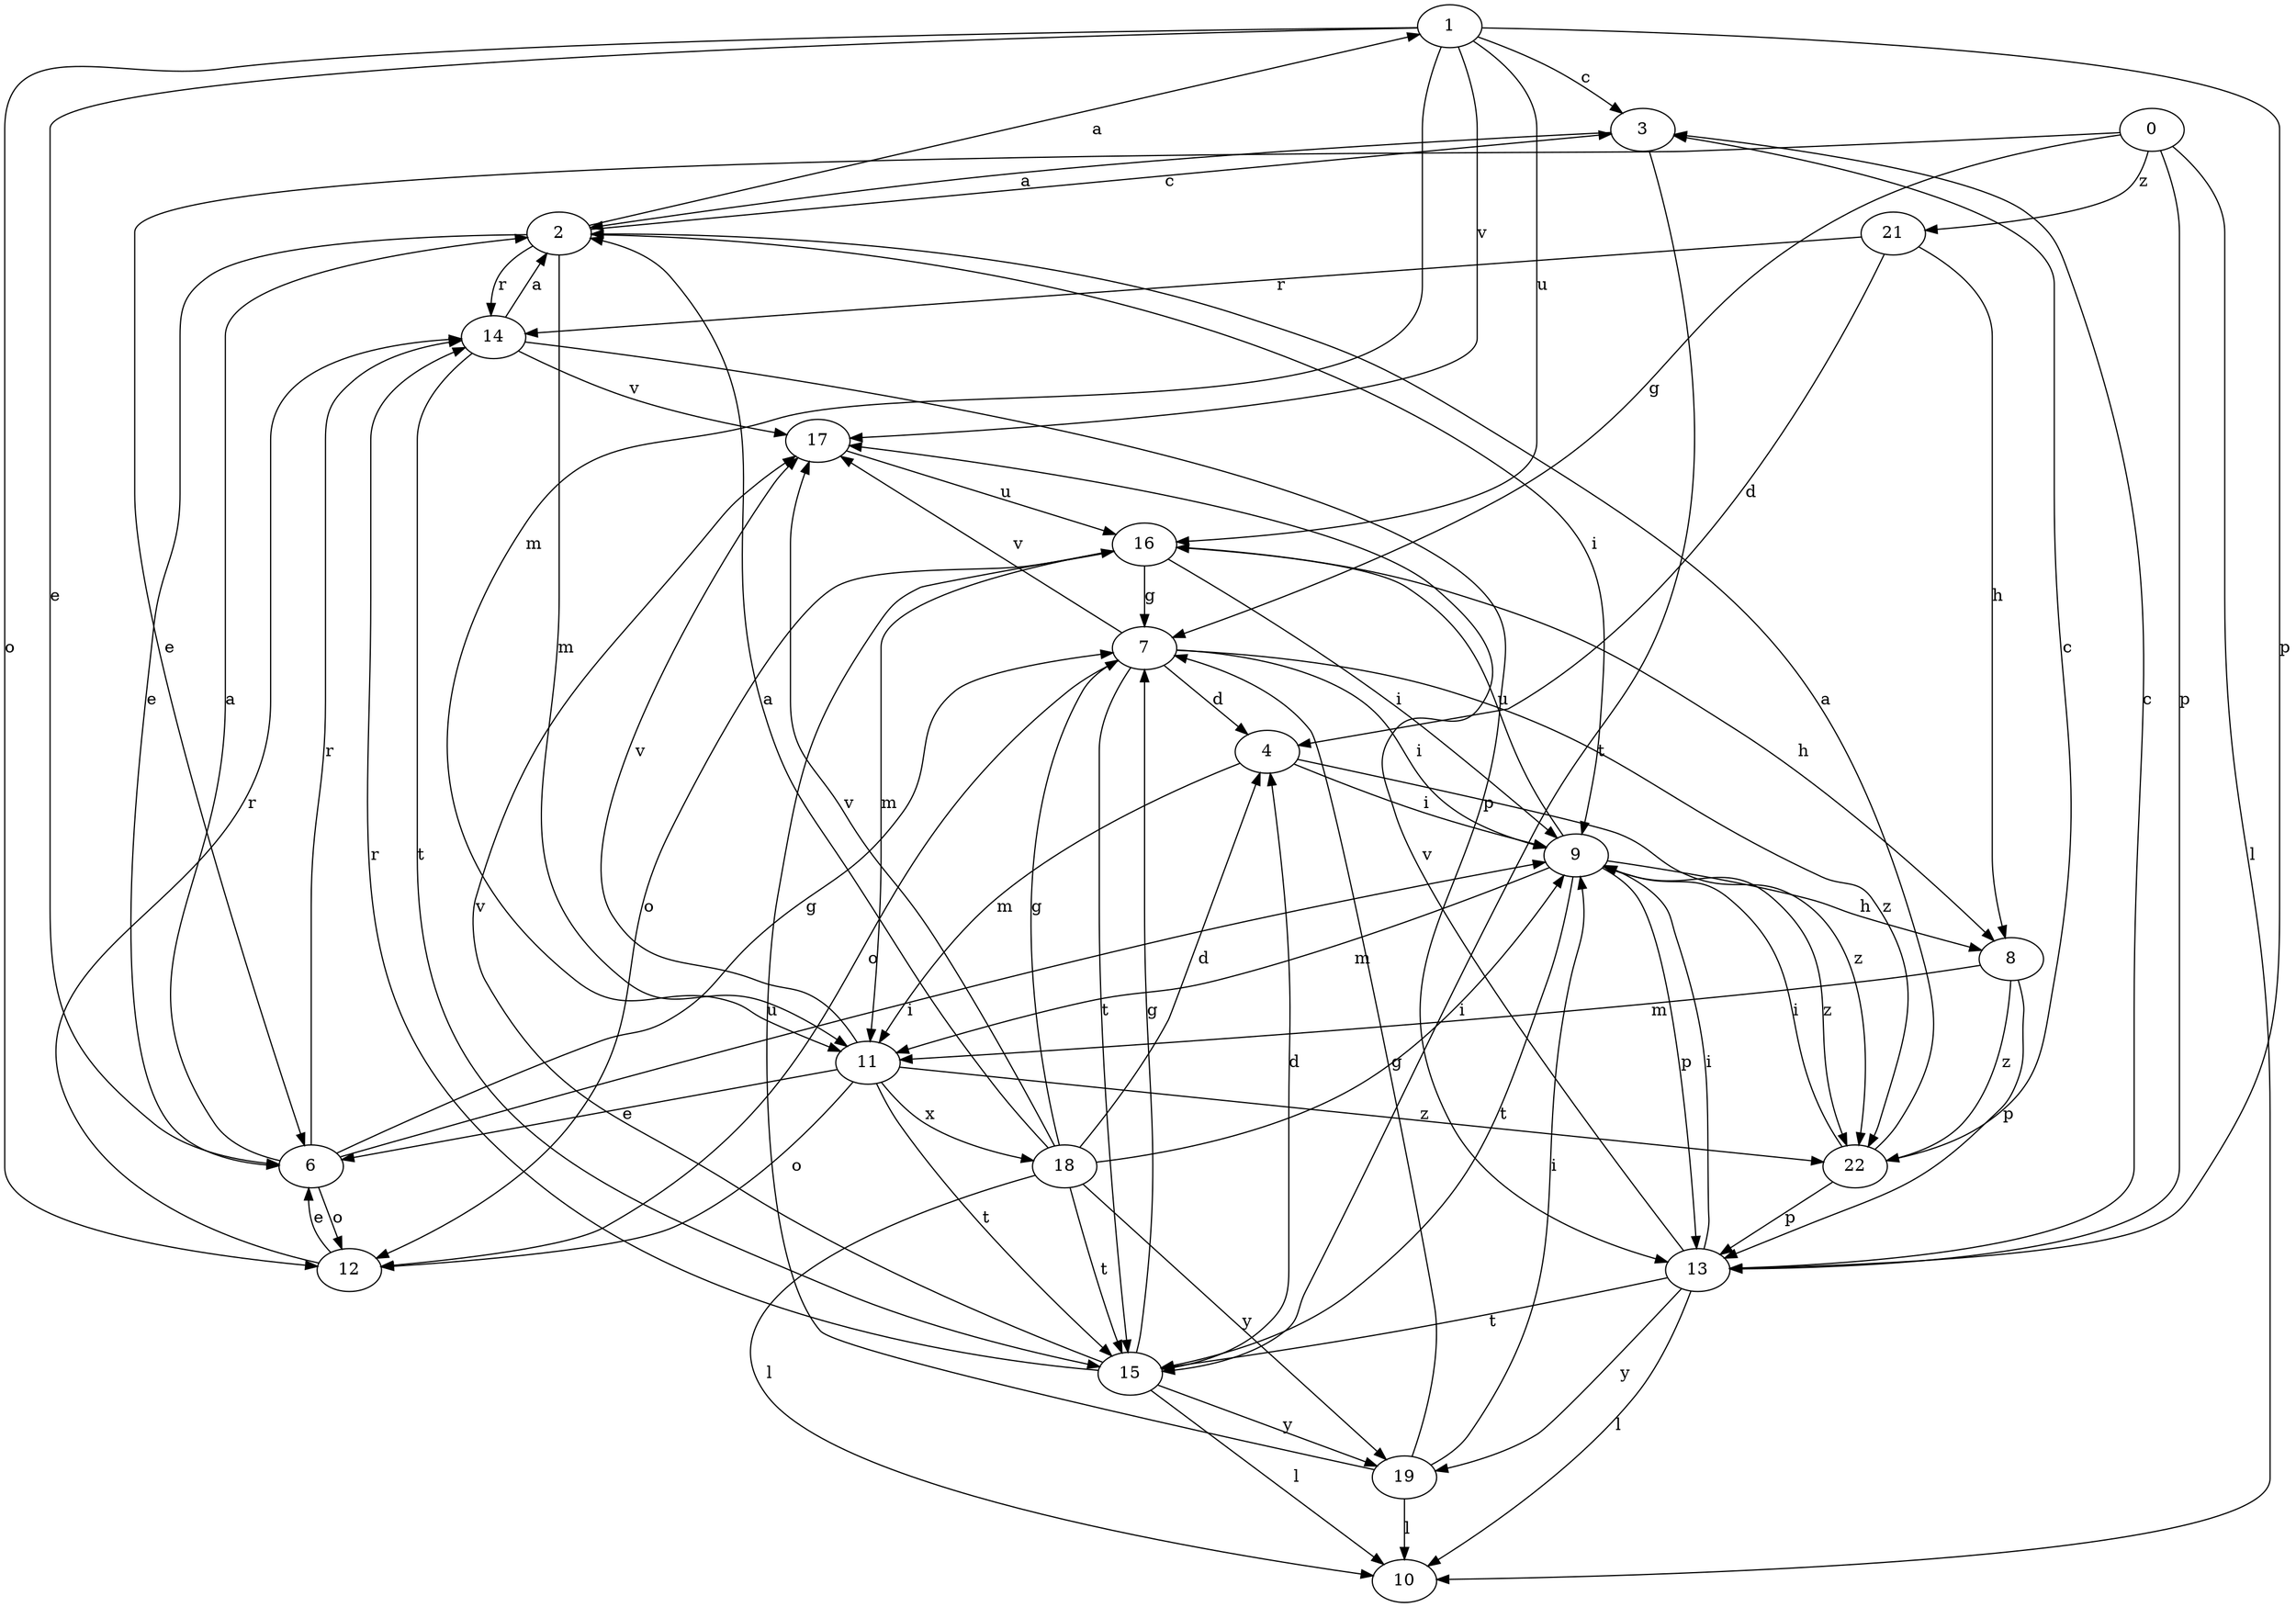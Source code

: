 strict digraph  {
1;
2;
3;
4;
6;
7;
8;
9;
10;
0;
11;
12;
13;
14;
15;
16;
17;
18;
19;
21;
22;
1 -> 3  [label=c];
1 -> 6  [label=e];
1 -> 11  [label=m];
1 -> 12  [label=o];
1 -> 13  [label=p];
1 -> 16  [label=u];
1 -> 17  [label=v];
2 -> 1  [label=a];
2 -> 3  [label=c];
2 -> 6  [label=e];
2 -> 9  [label=i];
2 -> 11  [label=m];
2 -> 14  [label=r];
3 -> 2  [label=a];
3 -> 15  [label=t];
4 -> 9  [label=i];
4 -> 11  [label=m];
4 -> 22  [label=z];
6 -> 2  [label=a];
6 -> 7  [label=g];
6 -> 9  [label=i];
6 -> 12  [label=o];
6 -> 14  [label=r];
7 -> 4  [label=d];
7 -> 9  [label=i];
7 -> 12  [label=o];
7 -> 15  [label=t];
7 -> 17  [label=v];
7 -> 22  [label=z];
8 -> 11  [label=m];
8 -> 13  [label=p];
8 -> 22  [label=z];
9 -> 8  [label=h];
9 -> 11  [label=m];
9 -> 13  [label=p];
9 -> 15  [label=t];
9 -> 16  [label=u];
9 -> 22  [label=z];
0 -> 6  [label=e];
0 -> 7  [label=g];
0 -> 10  [label=l];
0 -> 13  [label=p];
0 -> 21  [label=z];
11 -> 6  [label=e];
11 -> 12  [label=o];
11 -> 15  [label=t];
11 -> 17  [label=v];
11 -> 18  [label=x];
11 -> 22  [label=z];
12 -> 6  [label=e];
12 -> 14  [label=r];
13 -> 3  [label=c];
13 -> 9  [label=i];
13 -> 10  [label=l];
13 -> 15  [label=t];
13 -> 17  [label=v];
13 -> 19  [label=y];
14 -> 2  [label=a];
14 -> 13  [label=p];
14 -> 15  [label=t];
14 -> 17  [label=v];
15 -> 4  [label=d];
15 -> 7  [label=g];
15 -> 10  [label=l];
15 -> 14  [label=r];
15 -> 17  [label=v];
15 -> 19  [label=y];
16 -> 7  [label=g];
16 -> 8  [label=h];
16 -> 9  [label=i];
16 -> 11  [label=m];
16 -> 12  [label=o];
17 -> 16  [label=u];
18 -> 2  [label=a];
18 -> 4  [label=d];
18 -> 7  [label=g];
18 -> 9  [label=i];
18 -> 10  [label=l];
18 -> 15  [label=t];
18 -> 17  [label=v];
18 -> 19  [label=y];
19 -> 7  [label=g];
19 -> 9  [label=i];
19 -> 10  [label=l];
19 -> 16  [label=u];
21 -> 4  [label=d];
21 -> 8  [label=h];
21 -> 14  [label=r];
22 -> 2  [label=a];
22 -> 3  [label=c];
22 -> 9  [label=i];
22 -> 13  [label=p];
}
